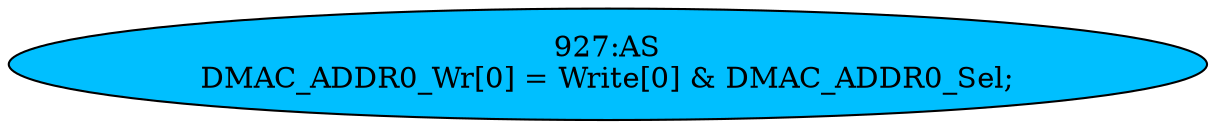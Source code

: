 strict digraph "" {
	node [label="\N"];
	"927:AS"	 [ast="<pyverilog.vparser.ast.Assign object at 0x7fbdee0e39d0>",
		def_var="['DMAC_ADDR0_Wr']",
		fillcolor=deepskyblue,
		label="927:AS
DMAC_ADDR0_Wr[0] = Write[0] & DMAC_ADDR0_Sel;",
		statements="[]",
		style=filled,
		typ=Assign,
		use_var="['Write', 'DMAC_ADDR0_Sel']"];
}

